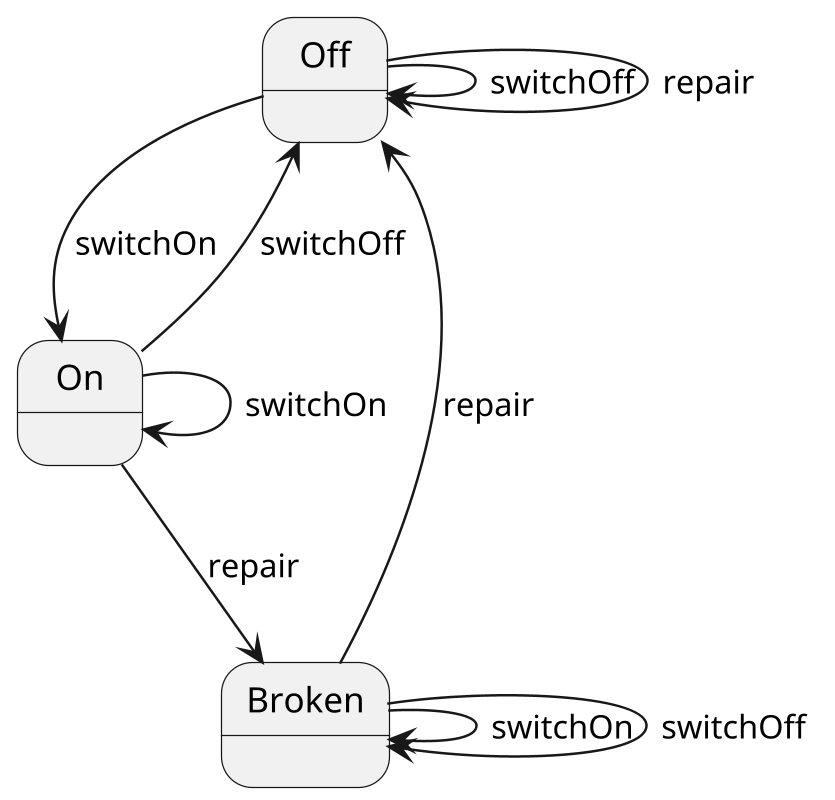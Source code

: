 @startuml
'https://plantuml.com/state-diagram

scale 500 width
scale 800 height
state Off
state On
state Broken
Off --> On : switchOn
Off --> Off : switchOff
Off --> Off : repair

On --> Off : switchOff
On --> On : switchOn
On --> Broken : repair

Broken --> Off : repair
Broken --> Broken : switchOn
Broken --> Broken : switchOff
@enduml
